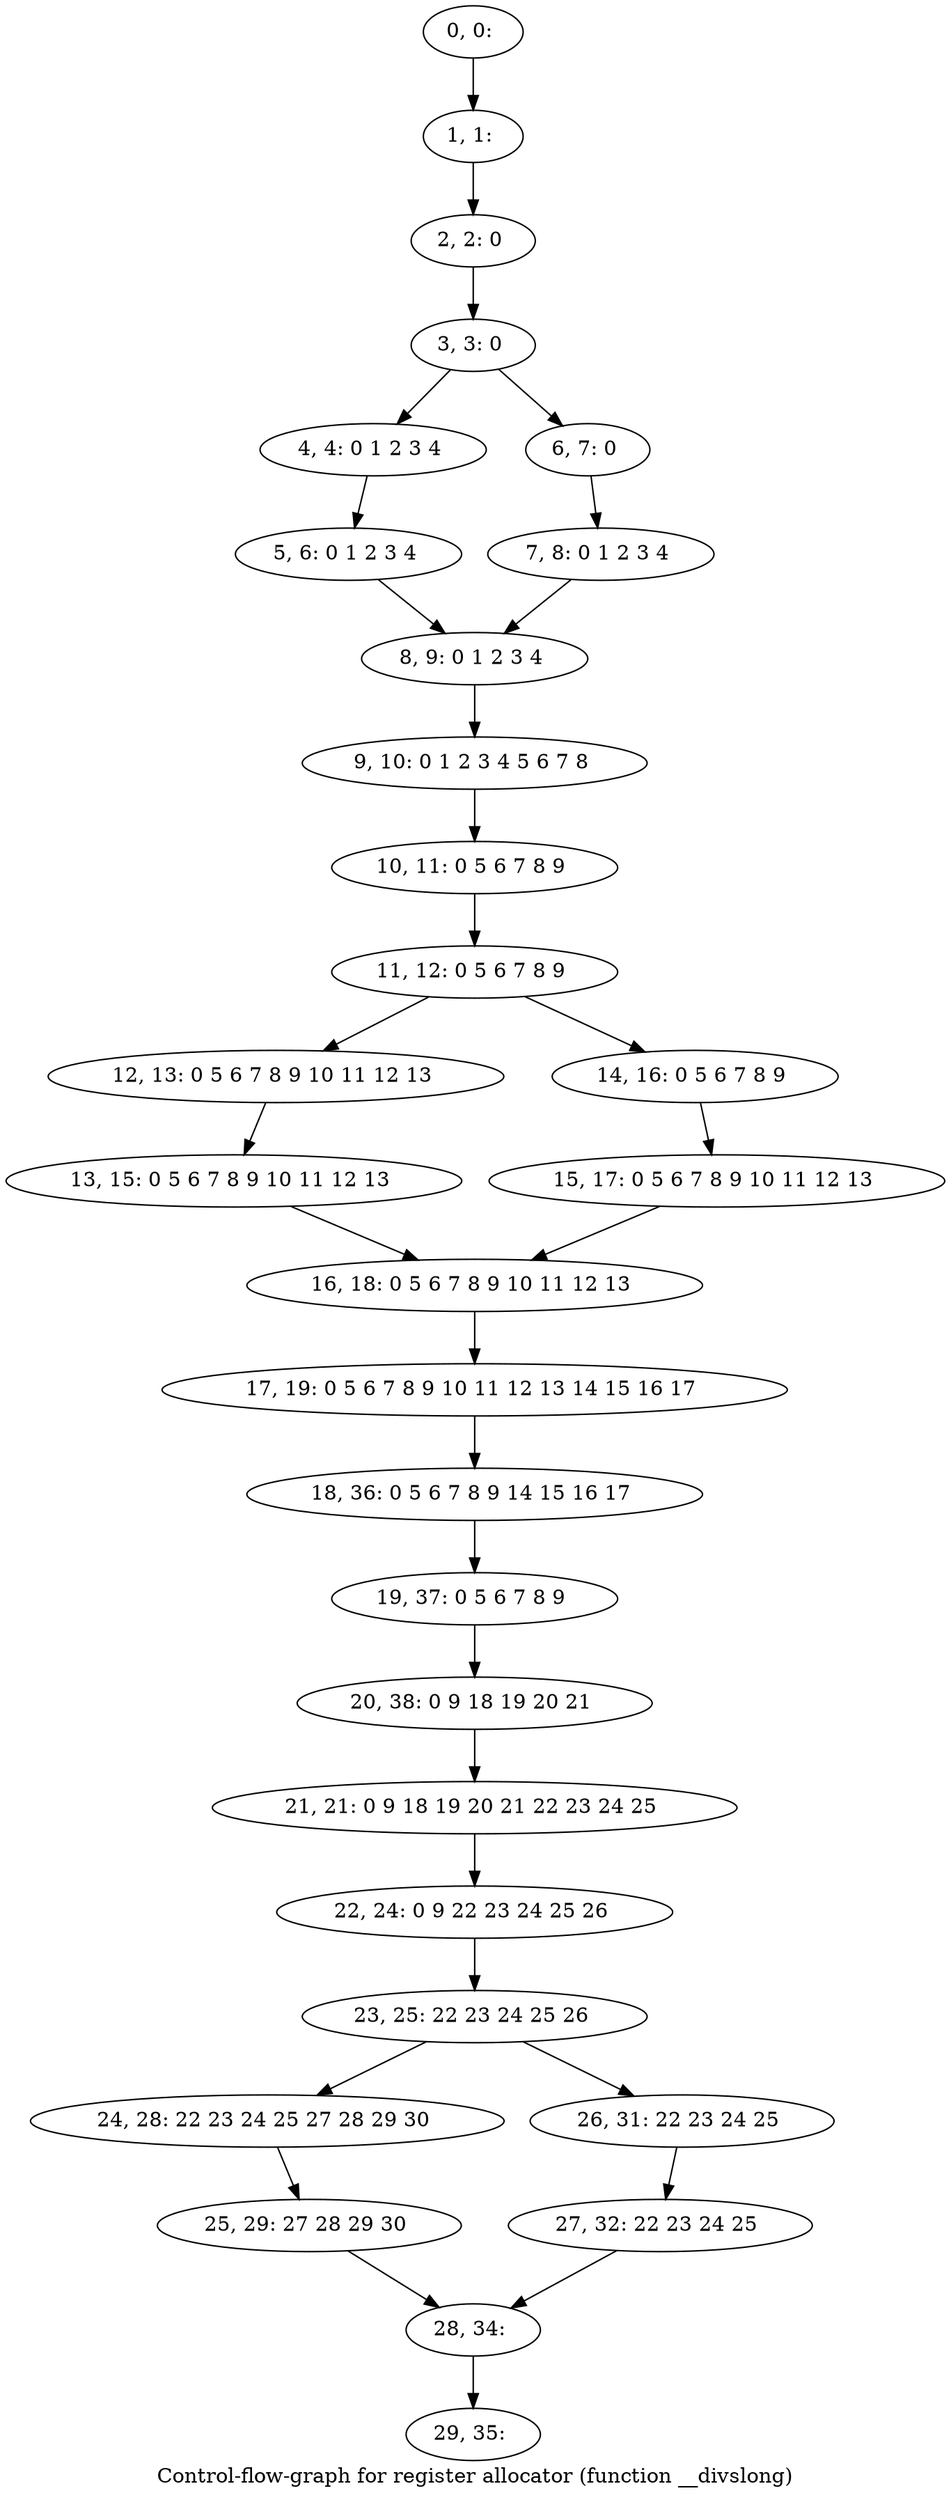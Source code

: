 digraph G {
graph [label="Control-flow-graph for register allocator (function __divslong)"]
0[label="0, 0: "];
1[label="1, 1: "];
2[label="2, 2: 0 "];
3[label="3, 3: 0 "];
4[label="4, 4: 0 1 2 3 4 "];
5[label="5, 6: 0 1 2 3 4 "];
6[label="6, 7: 0 "];
7[label="7, 8: 0 1 2 3 4 "];
8[label="8, 9: 0 1 2 3 4 "];
9[label="9, 10: 0 1 2 3 4 5 6 7 8 "];
10[label="10, 11: 0 5 6 7 8 9 "];
11[label="11, 12: 0 5 6 7 8 9 "];
12[label="12, 13: 0 5 6 7 8 9 10 11 12 13 "];
13[label="13, 15: 0 5 6 7 8 9 10 11 12 13 "];
14[label="14, 16: 0 5 6 7 8 9 "];
15[label="15, 17: 0 5 6 7 8 9 10 11 12 13 "];
16[label="16, 18: 0 5 6 7 8 9 10 11 12 13 "];
17[label="17, 19: 0 5 6 7 8 9 10 11 12 13 14 15 16 17 "];
18[label="18, 36: 0 5 6 7 8 9 14 15 16 17 "];
19[label="19, 37: 0 5 6 7 8 9 "];
20[label="20, 38: 0 9 18 19 20 21 "];
21[label="21, 21: 0 9 18 19 20 21 22 23 24 25 "];
22[label="22, 24: 0 9 22 23 24 25 26 "];
23[label="23, 25: 22 23 24 25 26 "];
24[label="24, 28: 22 23 24 25 27 28 29 30 "];
25[label="25, 29: 27 28 29 30 "];
26[label="26, 31: 22 23 24 25 "];
27[label="27, 32: 22 23 24 25 "];
28[label="28, 34: "];
29[label="29, 35: "];
0->1 ;
1->2 ;
2->3 ;
3->4 ;
3->6 ;
4->5 ;
5->8 ;
6->7 ;
7->8 ;
8->9 ;
9->10 ;
10->11 ;
11->12 ;
11->14 ;
12->13 ;
13->16 ;
14->15 ;
15->16 ;
16->17 ;
17->18 ;
18->19 ;
19->20 ;
20->21 ;
21->22 ;
22->23 ;
23->24 ;
23->26 ;
24->25 ;
25->28 ;
26->27 ;
27->28 ;
28->29 ;
}
